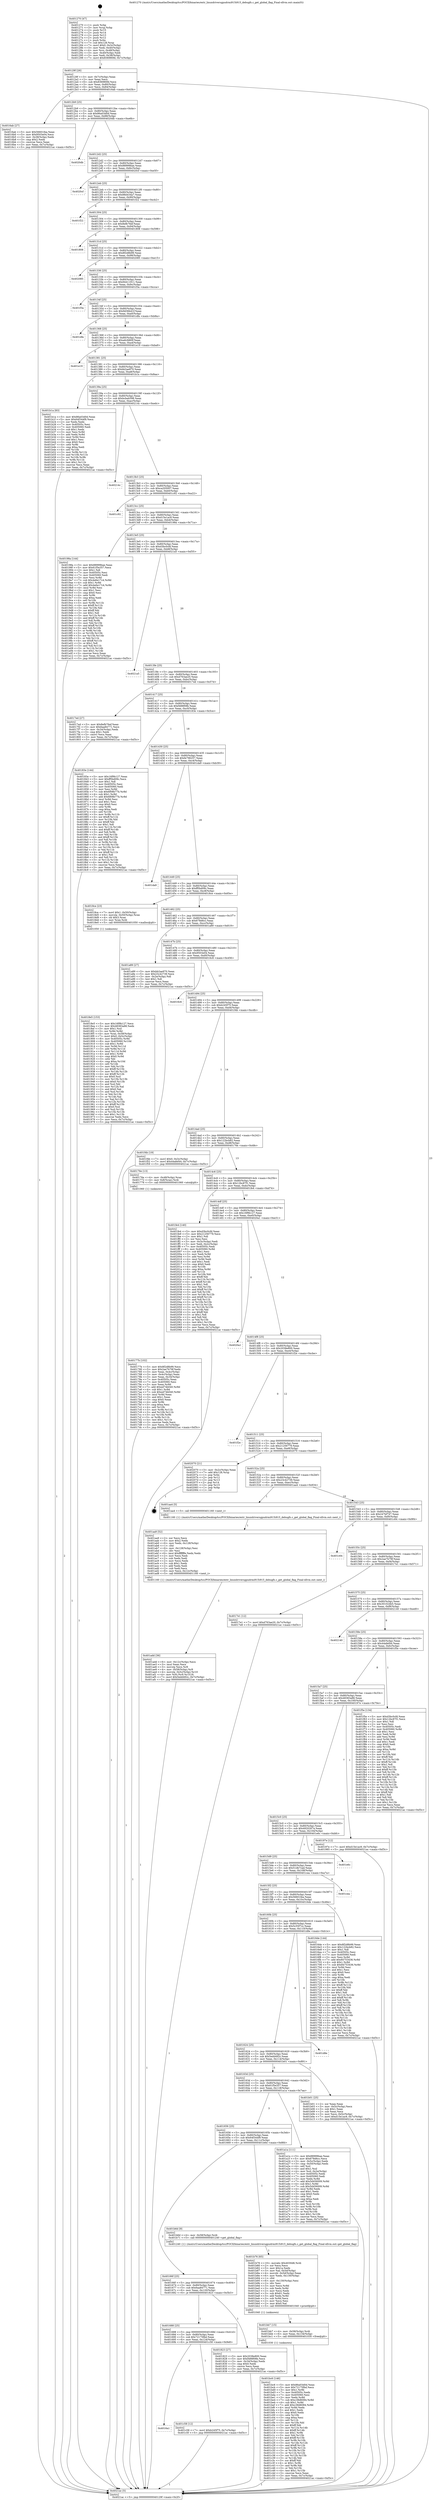digraph "0x401270" {
  label = "0x401270 (/mnt/c/Users/mathe/Desktop/tcc/POCII/binaries/extr_linuxdriversgpudrmi915i915_debugfs.c_get_global_flag_Final-ollvm.out::main(0))"
  labelloc = "t"
  node[shape=record]

  Entry [label="",width=0.3,height=0.3,shape=circle,fillcolor=black,style=filled]
  "0x40129f" [label="{
     0x40129f [26]\l
     | [instrs]\l
     &nbsp;&nbsp;0x40129f \<+3\>: mov -0x7c(%rbp),%eax\l
     &nbsp;&nbsp;0x4012a2 \<+2\>: mov %eax,%ecx\l
     &nbsp;&nbsp;0x4012a4 \<+6\>: sub $0x836980fd,%ecx\l
     &nbsp;&nbsp;0x4012aa \<+3\>: mov %eax,-0x80(%rbp)\l
     &nbsp;&nbsp;0x4012ad \<+6\>: mov %ecx,-0x84(%rbp)\l
     &nbsp;&nbsp;0x4012b3 \<+6\>: je 00000000004016ab \<main+0x43b\>\l
  }"]
  "0x4016ab" [label="{
     0x4016ab [27]\l
     | [instrs]\l
     &nbsp;&nbsp;0x4016ab \<+5\>: mov $0x56601fea,%eax\l
     &nbsp;&nbsp;0x4016b0 \<+5\>: mov $0x9503e04,%ecx\l
     &nbsp;&nbsp;0x4016b5 \<+3\>: mov -0x38(%rbp),%edx\l
     &nbsp;&nbsp;0x4016b8 \<+3\>: cmp $0x2,%edx\l
     &nbsp;&nbsp;0x4016bb \<+3\>: cmovne %ecx,%eax\l
     &nbsp;&nbsp;0x4016be \<+3\>: mov %eax,-0x7c(%rbp)\l
     &nbsp;&nbsp;0x4016c1 \<+5\>: jmp 00000000004021ac \<main+0xf3c\>\l
  }"]
  "0x4012b9" [label="{
     0x4012b9 [25]\l
     | [instrs]\l
     &nbsp;&nbsp;0x4012b9 \<+5\>: jmp 00000000004012be \<main+0x4e\>\l
     &nbsp;&nbsp;0x4012be \<+3\>: mov -0x80(%rbp),%eax\l
     &nbsp;&nbsp;0x4012c1 \<+5\>: sub $0x86a03d0d,%eax\l
     &nbsp;&nbsp;0x4012c6 \<+6\>: mov %eax,-0x88(%rbp)\l
     &nbsp;&nbsp;0x4012cc \<+6\>: je 00000000004020db \<main+0xe6b\>\l
  }"]
  "0x4021ac" [label="{
     0x4021ac [5]\l
     | [instrs]\l
     &nbsp;&nbsp;0x4021ac \<+5\>: jmp 000000000040129f \<main+0x2f\>\l
  }"]
  "0x401270" [label="{
     0x401270 [47]\l
     | [instrs]\l
     &nbsp;&nbsp;0x401270 \<+1\>: push %rbp\l
     &nbsp;&nbsp;0x401271 \<+3\>: mov %rsp,%rbp\l
     &nbsp;&nbsp;0x401274 \<+2\>: push %r15\l
     &nbsp;&nbsp;0x401276 \<+2\>: push %r14\l
     &nbsp;&nbsp;0x401278 \<+2\>: push %r13\l
     &nbsp;&nbsp;0x40127a \<+2\>: push %r12\l
     &nbsp;&nbsp;0x40127c \<+1\>: push %rbx\l
     &nbsp;&nbsp;0x40127d \<+7\>: sub $0x128,%rsp\l
     &nbsp;&nbsp;0x401284 \<+7\>: movl $0x0,-0x3c(%rbp)\l
     &nbsp;&nbsp;0x40128b \<+3\>: mov %edi,-0x40(%rbp)\l
     &nbsp;&nbsp;0x40128e \<+4\>: mov %rsi,-0x48(%rbp)\l
     &nbsp;&nbsp;0x401292 \<+3\>: mov -0x40(%rbp),%edi\l
     &nbsp;&nbsp;0x401295 \<+3\>: mov %edi,-0x38(%rbp)\l
     &nbsp;&nbsp;0x401298 \<+7\>: movl $0x836980fd,-0x7c(%rbp)\l
  }"]
  Exit [label="",width=0.3,height=0.3,shape=circle,fillcolor=black,style=filled,peripheries=2]
  "0x4020db" [label="{
     0x4020db\l
  }", style=dashed]
  "0x4012d2" [label="{
     0x4012d2 [25]\l
     | [instrs]\l
     &nbsp;&nbsp;0x4012d2 \<+5\>: jmp 00000000004012d7 \<main+0x67\>\l
     &nbsp;&nbsp;0x4012d7 \<+3\>: mov -0x80(%rbp),%eax\l
     &nbsp;&nbsp;0x4012da \<+5\>: sub $0x88999bae,%eax\l
     &nbsp;&nbsp;0x4012df \<+6\>: mov %eax,-0x8c(%rbp)\l
     &nbsp;&nbsp;0x4012e5 \<+6\>: je 00000000004020cf \<main+0xe5f\>\l
  }"]
  "0x4016a1" [label="{
     0x4016a1\l
  }", style=dashed]
  "0x4020cf" [label="{
     0x4020cf\l
  }", style=dashed]
  "0x4012eb" [label="{
     0x4012eb [25]\l
     | [instrs]\l
     &nbsp;&nbsp;0x4012eb \<+5\>: jmp 00000000004012f0 \<main+0x80\>\l
     &nbsp;&nbsp;0x4012f0 \<+3\>: mov -0x80(%rbp),%eax\l
     &nbsp;&nbsp;0x4012f3 \<+5\>: sub $0x88d434a7,%eax\l
     &nbsp;&nbsp;0x4012f8 \<+6\>: mov %eax,-0x90(%rbp)\l
     &nbsp;&nbsp;0x4012fe \<+6\>: je 0000000000401f22 \<main+0xcb2\>\l
  }"]
  "0x401c58" [label="{
     0x401c58 [12]\l
     | [instrs]\l
     &nbsp;&nbsp;0x401c58 \<+7\>: movl $0xb245f75,-0x7c(%rbp)\l
     &nbsp;&nbsp;0x401c5f \<+5\>: jmp 00000000004021ac \<main+0xf3c\>\l
  }"]
  "0x401f22" [label="{
     0x401f22\l
  }", style=dashed]
  "0x401304" [label="{
     0x401304 [25]\l
     | [instrs]\l
     &nbsp;&nbsp;0x401304 \<+5\>: jmp 0000000000401309 \<main+0x99\>\l
     &nbsp;&nbsp;0x401309 \<+3\>: mov -0x80(%rbp),%eax\l
     &nbsp;&nbsp;0x40130c \<+5\>: sub $0x8efb76ef,%eax\l
     &nbsp;&nbsp;0x401311 \<+6\>: mov %eax,-0x94(%rbp)\l
     &nbsp;&nbsp;0x401317 \<+6\>: je 0000000000401808 \<main+0x598\>\l
  }"]
  "0x401bc6" [label="{
     0x401bc6 [146]\l
     | [instrs]\l
     &nbsp;&nbsp;0x401bc6 \<+5\>: mov $0x86a03d0d,%eax\l
     &nbsp;&nbsp;0x401bcb \<+5\>: mov $0x72175fbd,%ecx\l
     &nbsp;&nbsp;0x401bd0 \<+3\>: mov $0x1,%r9b\l
     &nbsp;&nbsp;0x401bd3 \<+7\>: mov 0x40505c,%edx\l
     &nbsp;&nbsp;0x401bda \<+7\>: mov 0x405060,%esi\l
     &nbsp;&nbsp;0x401be1 \<+3\>: mov %edx,%r8d\l
     &nbsp;&nbsp;0x401be4 \<+7\>: sub $0xc38d6084,%r8d\l
     &nbsp;&nbsp;0x401beb \<+4\>: sub $0x1,%r8d\l
     &nbsp;&nbsp;0x401bef \<+7\>: add $0xc38d6084,%r8d\l
     &nbsp;&nbsp;0x401bf6 \<+4\>: imul %r8d,%edx\l
     &nbsp;&nbsp;0x401bfa \<+3\>: and $0x1,%edx\l
     &nbsp;&nbsp;0x401bfd \<+3\>: cmp $0x0,%edx\l
     &nbsp;&nbsp;0x401c00 \<+4\>: sete %r10b\l
     &nbsp;&nbsp;0x401c04 \<+3\>: cmp $0xa,%esi\l
     &nbsp;&nbsp;0x401c07 \<+4\>: setl %r11b\l
     &nbsp;&nbsp;0x401c0b \<+3\>: mov %r10b,%bl\l
     &nbsp;&nbsp;0x401c0e \<+3\>: xor $0xff,%bl\l
     &nbsp;&nbsp;0x401c11 \<+3\>: mov %r11b,%r14b\l
     &nbsp;&nbsp;0x401c14 \<+4\>: xor $0xff,%r14b\l
     &nbsp;&nbsp;0x401c18 \<+4\>: xor $0x1,%r9b\l
     &nbsp;&nbsp;0x401c1c \<+3\>: mov %bl,%r15b\l
     &nbsp;&nbsp;0x401c1f \<+4\>: and $0xff,%r15b\l
     &nbsp;&nbsp;0x401c23 \<+3\>: and %r9b,%r10b\l
     &nbsp;&nbsp;0x401c26 \<+3\>: mov %r14b,%r12b\l
     &nbsp;&nbsp;0x401c29 \<+4\>: and $0xff,%r12b\l
     &nbsp;&nbsp;0x401c2d \<+3\>: and %r9b,%r11b\l
     &nbsp;&nbsp;0x401c30 \<+3\>: or %r10b,%r15b\l
     &nbsp;&nbsp;0x401c33 \<+3\>: or %r11b,%r12b\l
     &nbsp;&nbsp;0x401c36 \<+3\>: xor %r12b,%r15b\l
     &nbsp;&nbsp;0x401c39 \<+3\>: or %r14b,%bl\l
     &nbsp;&nbsp;0x401c3c \<+3\>: xor $0xff,%bl\l
     &nbsp;&nbsp;0x401c3f \<+4\>: or $0x1,%r9b\l
     &nbsp;&nbsp;0x401c43 \<+3\>: and %r9b,%bl\l
     &nbsp;&nbsp;0x401c46 \<+3\>: or %bl,%r15b\l
     &nbsp;&nbsp;0x401c49 \<+4\>: test $0x1,%r15b\l
     &nbsp;&nbsp;0x401c4d \<+3\>: cmovne %ecx,%eax\l
     &nbsp;&nbsp;0x401c50 \<+3\>: mov %eax,-0x7c(%rbp)\l
     &nbsp;&nbsp;0x401c53 \<+5\>: jmp 00000000004021ac \<main+0xf3c\>\l
  }"]
  "0x401808" [label="{
     0x401808\l
  }", style=dashed]
  "0x40131d" [label="{
     0x40131d [25]\l
     | [instrs]\l
     &nbsp;&nbsp;0x40131d \<+5\>: jmp 0000000000401322 \<main+0xb2\>\l
     &nbsp;&nbsp;0x401322 \<+3\>: mov -0x80(%rbp),%eax\l
     &nbsp;&nbsp;0x401325 \<+5\>: sub $0x8f2d8b99,%eax\l
     &nbsp;&nbsp;0x40132a \<+6\>: mov %eax,-0x98(%rbp)\l
     &nbsp;&nbsp;0x401330 \<+6\>: je 0000000000402085 \<main+0xe15\>\l
  }"]
  "0x401bb7" [label="{
     0x401bb7 [15]\l
     | [instrs]\l
     &nbsp;&nbsp;0x401bb7 \<+4\>: mov -0x58(%rbp),%rdi\l
     &nbsp;&nbsp;0x401bbb \<+6\>: mov %eax,-0x134(%rbp)\l
     &nbsp;&nbsp;0x401bc1 \<+5\>: call 0000000000401030 \<free@plt\>\l
     | [calls]\l
     &nbsp;&nbsp;0x401030 \{1\} (unknown)\l
  }"]
  "0x402085" [label="{
     0x402085\l
  }", style=dashed]
  "0x401336" [label="{
     0x401336 [25]\l
     | [instrs]\l
     &nbsp;&nbsp;0x401336 \<+5\>: jmp 000000000040133b \<main+0xcb\>\l
     &nbsp;&nbsp;0x40133b \<+3\>: mov -0x80(%rbp),%eax\l
     &nbsp;&nbsp;0x40133e \<+5\>: sub $0x94411911,%eax\l
     &nbsp;&nbsp;0x401343 \<+6\>: mov %eax,-0x9c(%rbp)\l
     &nbsp;&nbsp;0x401349 \<+6\>: je 0000000000401f3a \<main+0xcca\>\l
  }"]
  "0x401b76" [label="{
     0x401b76 [65]\l
     | [instrs]\l
     &nbsp;&nbsp;0x401b76 \<+10\>: movabs $0x4030d6,%rdi\l
     &nbsp;&nbsp;0x401b80 \<+2\>: xor %ecx,%ecx\l
     &nbsp;&nbsp;0x401b82 \<+5\>: mov $0x1a,%edx\l
     &nbsp;&nbsp;0x401b87 \<+3\>: mov %al,-0x5d(%rbp)\l
     &nbsp;&nbsp;0x401b8a \<+4\>: movsbl -0x5d(%rbp),%eax\l
     &nbsp;&nbsp;0x401b8e \<+6\>: mov %edx,-0x130(%rbp)\l
     &nbsp;&nbsp;0x401b94 \<+1\>: cltd\l
     &nbsp;&nbsp;0x401b95 \<+6\>: mov -0x130(%rbp),%esi\l
     &nbsp;&nbsp;0x401b9b \<+2\>: idiv %esi\l
     &nbsp;&nbsp;0x401b9d \<+3\>: mov %ecx,%r8d\l
     &nbsp;&nbsp;0x401ba0 \<+3\>: sub %edx,%r8d\l
     &nbsp;&nbsp;0x401ba3 \<+2\>: mov %ecx,%edx\l
     &nbsp;&nbsp;0x401ba5 \<+3\>: sub $0x61,%edx\l
     &nbsp;&nbsp;0x401ba8 \<+3\>: add %edx,%r8d\l
     &nbsp;&nbsp;0x401bab \<+3\>: sub %r8d,%ecx\l
     &nbsp;&nbsp;0x401bae \<+2\>: mov %ecx,%esi\l
     &nbsp;&nbsp;0x401bb0 \<+2\>: mov $0x0,%al\l
     &nbsp;&nbsp;0x401bb2 \<+5\>: call 0000000000401040 \<printf@plt\>\l
     | [calls]\l
     &nbsp;&nbsp;0x401040 \{1\} (unknown)\l
  }"]
  "0x401f3a" [label="{
     0x401f3a\l
  }", style=dashed]
  "0x40134f" [label="{
     0x40134f [25]\l
     | [instrs]\l
     &nbsp;&nbsp;0x40134f \<+5\>: jmp 0000000000401354 \<main+0xe4\>\l
     &nbsp;&nbsp;0x401354 \<+3\>: mov -0x80(%rbp),%eax\l
     &nbsp;&nbsp;0x401357 \<+5\>: sub $0x9d36b41f,%eax\l
     &nbsp;&nbsp;0x40135c \<+6\>: mov %eax,-0xa0(%rbp)\l
     &nbsp;&nbsp;0x401362 \<+6\>: je 0000000000401dfa \<main+0xb8a\>\l
  }"]
  "0x401add" [label="{
     0x401add [36]\l
     | [instrs]\l
     &nbsp;&nbsp;0x401add \<+6\>: mov -0x12c(%rbp),%ecx\l
     &nbsp;&nbsp;0x401ae3 \<+3\>: imul %eax,%ecx\l
     &nbsp;&nbsp;0x401ae6 \<+3\>: movslq %ecx,%r8\l
     &nbsp;&nbsp;0x401ae9 \<+4\>: mov -0x58(%rbp),%r9\l
     &nbsp;&nbsp;0x401aed \<+4\>: movslq -0x5c(%rbp),%r10\l
     &nbsp;&nbsp;0x401af1 \<+4\>: mov %r8,(%r9,%r10,8)\l
     &nbsp;&nbsp;0x401af5 \<+7\>: movl $0x5edd492c,-0x7c(%rbp)\l
     &nbsp;&nbsp;0x401afc \<+5\>: jmp 00000000004021ac \<main+0xf3c\>\l
  }"]
  "0x401dfa" [label="{
     0x401dfa\l
  }", style=dashed]
  "0x401368" [label="{
     0x401368 [25]\l
     | [instrs]\l
     &nbsp;&nbsp;0x401368 \<+5\>: jmp 000000000040136d \<main+0xfd\>\l
     &nbsp;&nbsp;0x40136d \<+3\>: mov -0x80(%rbp),%eax\l
     &nbsp;&nbsp;0x401370 \<+5\>: sub $0xa6cfd60f,%eax\l
     &nbsp;&nbsp;0x401375 \<+6\>: mov %eax,-0xa4(%rbp)\l
     &nbsp;&nbsp;0x40137b \<+6\>: je 0000000000401e19 \<main+0xba9\>\l
  }"]
  "0x401aa9" [label="{
     0x401aa9 [52]\l
     | [instrs]\l
     &nbsp;&nbsp;0x401aa9 \<+2\>: xor %ecx,%ecx\l
     &nbsp;&nbsp;0x401aab \<+5\>: mov $0x2,%edx\l
     &nbsp;&nbsp;0x401ab0 \<+6\>: mov %edx,-0x128(%rbp)\l
     &nbsp;&nbsp;0x401ab6 \<+1\>: cltd\l
     &nbsp;&nbsp;0x401ab7 \<+6\>: mov -0x128(%rbp),%esi\l
     &nbsp;&nbsp;0x401abd \<+2\>: idiv %esi\l
     &nbsp;&nbsp;0x401abf \<+6\>: imul $0xfffffffe,%edx,%edx\l
     &nbsp;&nbsp;0x401ac5 \<+2\>: mov %ecx,%edi\l
     &nbsp;&nbsp;0x401ac7 \<+2\>: sub %edx,%edi\l
     &nbsp;&nbsp;0x401ac9 \<+2\>: mov %ecx,%edx\l
     &nbsp;&nbsp;0x401acb \<+3\>: sub $0x1,%edx\l
     &nbsp;&nbsp;0x401ace \<+2\>: add %edx,%edi\l
     &nbsp;&nbsp;0x401ad0 \<+2\>: sub %edi,%ecx\l
     &nbsp;&nbsp;0x401ad2 \<+6\>: mov %ecx,-0x12c(%rbp)\l
     &nbsp;&nbsp;0x401ad8 \<+5\>: call 0000000000401160 \<next_i\>\l
     | [calls]\l
     &nbsp;&nbsp;0x401160 \{1\} (/mnt/c/Users/mathe/Desktop/tcc/POCII/binaries/extr_linuxdriversgpudrmi915i915_debugfs.c_get_global_flag_Final-ollvm.out::next_i)\l
  }"]
  "0x401e19" [label="{
     0x401e19\l
  }", style=dashed]
  "0x401381" [label="{
     0x401381 [25]\l
     | [instrs]\l
     &nbsp;&nbsp;0x401381 \<+5\>: jmp 0000000000401386 \<main+0x116\>\l
     &nbsp;&nbsp;0x401386 \<+3\>: mov -0x80(%rbp),%eax\l
     &nbsp;&nbsp;0x401389 \<+5\>: sub $0xbb2ae970,%eax\l
     &nbsp;&nbsp;0x40138e \<+6\>: mov %eax,-0xa8(%rbp)\l
     &nbsp;&nbsp;0x401394 \<+6\>: je 0000000000401b1a \<main+0x8aa\>\l
  }"]
  "0x4018e5" [label="{
     0x4018e5 [153]\l
     | [instrs]\l
     &nbsp;&nbsp;0x4018e5 \<+5\>: mov $0x16f9b127,%ecx\l
     &nbsp;&nbsp;0x4018ea \<+5\>: mov $0x48383a88,%edx\l
     &nbsp;&nbsp;0x4018ef \<+3\>: mov $0x1,%sil\l
     &nbsp;&nbsp;0x4018f2 \<+3\>: xor %r8d,%r8d\l
     &nbsp;&nbsp;0x4018f5 \<+4\>: mov %rax,-0x58(%rbp)\l
     &nbsp;&nbsp;0x4018f9 \<+7\>: movl $0x0,-0x5c(%rbp)\l
     &nbsp;&nbsp;0x401900 \<+8\>: mov 0x40505c,%r9d\l
     &nbsp;&nbsp;0x401908 \<+8\>: mov 0x405060,%r10d\l
     &nbsp;&nbsp;0x401910 \<+4\>: sub $0x1,%r8d\l
     &nbsp;&nbsp;0x401914 \<+3\>: mov %r9d,%r11d\l
     &nbsp;&nbsp;0x401917 \<+3\>: add %r8d,%r11d\l
     &nbsp;&nbsp;0x40191a \<+4\>: imul %r11d,%r9d\l
     &nbsp;&nbsp;0x40191e \<+4\>: and $0x1,%r9d\l
     &nbsp;&nbsp;0x401922 \<+4\>: cmp $0x0,%r9d\l
     &nbsp;&nbsp;0x401926 \<+3\>: sete %bl\l
     &nbsp;&nbsp;0x401929 \<+4\>: cmp $0xa,%r10d\l
     &nbsp;&nbsp;0x40192d \<+4\>: setl %r14b\l
     &nbsp;&nbsp;0x401931 \<+3\>: mov %bl,%r15b\l
     &nbsp;&nbsp;0x401934 \<+4\>: xor $0xff,%r15b\l
     &nbsp;&nbsp;0x401938 \<+3\>: mov %r14b,%r12b\l
     &nbsp;&nbsp;0x40193b \<+4\>: xor $0xff,%r12b\l
     &nbsp;&nbsp;0x40193f \<+4\>: xor $0x0,%sil\l
     &nbsp;&nbsp;0x401943 \<+3\>: mov %r15b,%r13b\l
     &nbsp;&nbsp;0x401946 \<+4\>: and $0x0,%r13b\l
     &nbsp;&nbsp;0x40194a \<+3\>: and %sil,%bl\l
     &nbsp;&nbsp;0x40194d \<+3\>: mov %r12b,%al\l
     &nbsp;&nbsp;0x401950 \<+2\>: and $0x0,%al\l
     &nbsp;&nbsp;0x401952 \<+3\>: and %sil,%r14b\l
     &nbsp;&nbsp;0x401955 \<+3\>: or %bl,%r13b\l
     &nbsp;&nbsp;0x401958 \<+3\>: or %r14b,%al\l
     &nbsp;&nbsp;0x40195b \<+3\>: xor %al,%r13b\l
     &nbsp;&nbsp;0x40195e \<+3\>: or %r12b,%r15b\l
     &nbsp;&nbsp;0x401961 \<+4\>: xor $0xff,%r15b\l
     &nbsp;&nbsp;0x401965 \<+4\>: or $0x0,%sil\l
     &nbsp;&nbsp;0x401969 \<+3\>: and %sil,%r15b\l
     &nbsp;&nbsp;0x40196c \<+3\>: or %r15b,%r13b\l
     &nbsp;&nbsp;0x40196f \<+4\>: test $0x1,%r13b\l
     &nbsp;&nbsp;0x401973 \<+3\>: cmovne %edx,%ecx\l
     &nbsp;&nbsp;0x401976 \<+3\>: mov %ecx,-0x7c(%rbp)\l
     &nbsp;&nbsp;0x401979 \<+5\>: jmp 00000000004021ac \<main+0xf3c\>\l
  }"]
  "0x401b1a" [label="{
     0x401b1a [83]\l
     | [instrs]\l
     &nbsp;&nbsp;0x401b1a \<+5\>: mov $0x86a03d0d,%eax\l
     &nbsp;&nbsp;0x401b1f \<+5\>: mov $0x64f344f9,%ecx\l
     &nbsp;&nbsp;0x401b24 \<+2\>: xor %edx,%edx\l
     &nbsp;&nbsp;0x401b26 \<+7\>: mov 0x40505c,%esi\l
     &nbsp;&nbsp;0x401b2d \<+7\>: mov 0x405060,%edi\l
     &nbsp;&nbsp;0x401b34 \<+3\>: sub $0x1,%edx\l
     &nbsp;&nbsp;0x401b37 \<+3\>: mov %esi,%r8d\l
     &nbsp;&nbsp;0x401b3a \<+3\>: add %edx,%r8d\l
     &nbsp;&nbsp;0x401b3d \<+4\>: imul %r8d,%esi\l
     &nbsp;&nbsp;0x401b41 \<+3\>: and $0x1,%esi\l
     &nbsp;&nbsp;0x401b44 \<+3\>: cmp $0x0,%esi\l
     &nbsp;&nbsp;0x401b47 \<+4\>: sete %r9b\l
     &nbsp;&nbsp;0x401b4b \<+3\>: cmp $0xa,%edi\l
     &nbsp;&nbsp;0x401b4e \<+4\>: setl %r10b\l
     &nbsp;&nbsp;0x401b52 \<+3\>: mov %r9b,%r11b\l
     &nbsp;&nbsp;0x401b55 \<+3\>: and %r10b,%r11b\l
     &nbsp;&nbsp;0x401b58 \<+3\>: xor %r10b,%r9b\l
     &nbsp;&nbsp;0x401b5b \<+3\>: or %r9b,%r11b\l
     &nbsp;&nbsp;0x401b5e \<+4\>: test $0x1,%r11b\l
     &nbsp;&nbsp;0x401b62 \<+3\>: cmovne %ecx,%eax\l
     &nbsp;&nbsp;0x401b65 \<+3\>: mov %eax,-0x7c(%rbp)\l
     &nbsp;&nbsp;0x401b68 \<+5\>: jmp 00000000004021ac \<main+0xf3c\>\l
  }"]
  "0x40139a" [label="{
     0x40139a [25]\l
     | [instrs]\l
     &nbsp;&nbsp;0x40139a \<+5\>: jmp 000000000040139f \<main+0x12f\>\l
     &nbsp;&nbsp;0x40139f \<+3\>: mov -0x80(%rbp),%eax\l
     &nbsp;&nbsp;0x4013a2 \<+5\>: sub $0xbcbeb598,%eax\l
     &nbsp;&nbsp;0x4013a7 \<+6\>: mov %eax,-0xac(%rbp)\l
     &nbsp;&nbsp;0x4013ad \<+6\>: je 000000000040214c \<main+0xedc\>\l
  }"]
  "0x401688" [label="{
     0x401688 [25]\l
     | [instrs]\l
     &nbsp;&nbsp;0x401688 \<+5\>: jmp 000000000040168d \<main+0x41d\>\l
     &nbsp;&nbsp;0x40168d \<+3\>: mov -0x80(%rbp),%eax\l
     &nbsp;&nbsp;0x401690 \<+5\>: sub $0x72175fbd,%eax\l
     &nbsp;&nbsp;0x401695 \<+6\>: mov %eax,-0x124(%rbp)\l
     &nbsp;&nbsp;0x40169b \<+6\>: je 0000000000401c58 \<main+0x9e8\>\l
  }"]
  "0x40214c" [label="{
     0x40214c\l
  }", style=dashed]
  "0x4013b3" [label="{
     0x4013b3 [25]\l
     | [instrs]\l
     &nbsp;&nbsp;0x4013b3 \<+5\>: jmp 00000000004013b8 \<main+0x148\>\l
     &nbsp;&nbsp;0x4013b8 \<+3\>: mov -0x80(%rbp),%eax\l
     &nbsp;&nbsp;0x4013bb \<+5\>: sub $0xca205007,%eax\l
     &nbsp;&nbsp;0x4013c0 \<+6\>: mov %eax,-0xb0(%rbp)\l
     &nbsp;&nbsp;0x4013c6 \<+6\>: je 0000000000401c92 \<main+0xa22\>\l
  }"]
  "0x401823" [label="{
     0x401823 [27]\l
     | [instrs]\l
     &nbsp;&nbsp;0x401823 \<+5\>: mov $0x2038e800,%eax\l
     &nbsp;&nbsp;0x401828 \<+5\>: mov $0xf488f08b,%ecx\l
     &nbsp;&nbsp;0x40182d \<+3\>: mov -0x34(%rbp),%edx\l
     &nbsp;&nbsp;0x401830 \<+3\>: cmp $0x0,%edx\l
     &nbsp;&nbsp;0x401833 \<+3\>: cmove %ecx,%eax\l
     &nbsp;&nbsp;0x401836 \<+3\>: mov %eax,-0x7c(%rbp)\l
     &nbsp;&nbsp;0x401839 \<+5\>: jmp 00000000004021ac \<main+0xf3c\>\l
  }"]
  "0x401c92" [label="{
     0x401c92\l
  }", style=dashed]
  "0x4013cc" [label="{
     0x4013cc [25]\l
     | [instrs]\l
     &nbsp;&nbsp;0x4013cc \<+5\>: jmp 00000000004013d1 \<main+0x161\>\l
     &nbsp;&nbsp;0x4013d1 \<+3\>: mov -0x80(%rbp),%eax\l
     &nbsp;&nbsp;0x4013d4 \<+5\>: sub $0xd15e1ac9,%eax\l
     &nbsp;&nbsp;0x4013d9 \<+6\>: mov %eax,-0xb4(%rbp)\l
     &nbsp;&nbsp;0x4013df \<+6\>: je 000000000040198a \<main+0x71a\>\l
  }"]
  "0x40166f" [label="{
     0x40166f [25]\l
     | [instrs]\l
     &nbsp;&nbsp;0x40166f \<+5\>: jmp 0000000000401674 \<main+0x404\>\l
     &nbsp;&nbsp;0x401674 \<+3\>: mov -0x80(%rbp),%eax\l
     &nbsp;&nbsp;0x401677 \<+5\>: sub $0x6aa84771,%eax\l
     &nbsp;&nbsp;0x40167c \<+6\>: mov %eax,-0x120(%rbp)\l
     &nbsp;&nbsp;0x401682 \<+6\>: je 0000000000401823 \<main+0x5b3\>\l
  }"]
  "0x40198a" [label="{
     0x40198a [144]\l
     | [instrs]\l
     &nbsp;&nbsp;0x40198a \<+5\>: mov $0x88999bae,%eax\l
     &nbsp;&nbsp;0x40198f \<+5\>: mov $0x61f5e357,%ecx\l
     &nbsp;&nbsp;0x401994 \<+2\>: mov $0x1,%dl\l
     &nbsp;&nbsp;0x401996 \<+7\>: mov 0x40505c,%esi\l
     &nbsp;&nbsp;0x40199d \<+7\>: mov 0x405060,%edi\l
     &nbsp;&nbsp;0x4019a4 \<+3\>: mov %esi,%r8d\l
     &nbsp;&nbsp;0x4019a7 \<+7\>: sub $0x4e6e17c4,%r8d\l
     &nbsp;&nbsp;0x4019ae \<+4\>: sub $0x1,%r8d\l
     &nbsp;&nbsp;0x4019b2 \<+7\>: add $0x4e6e17c4,%r8d\l
     &nbsp;&nbsp;0x4019b9 \<+4\>: imul %r8d,%esi\l
     &nbsp;&nbsp;0x4019bd \<+3\>: and $0x1,%esi\l
     &nbsp;&nbsp;0x4019c0 \<+3\>: cmp $0x0,%esi\l
     &nbsp;&nbsp;0x4019c3 \<+4\>: sete %r9b\l
     &nbsp;&nbsp;0x4019c7 \<+3\>: cmp $0xa,%edi\l
     &nbsp;&nbsp;0x4019ca \<+4\>: setl %r10b\l
     &nbsp;&nbsp;0x4019ce \<+3\>: mov %r9b,%r11b\l
     &nbsp;&nbsp;0x4019d1 \<+4\>: xor $0xff,%r11b\l
     &nbsp;&nbsp;0x4019d5 \<+3\>: mov %r10b,%bl\l
     &nbsp;&nbsp;0x4019d8 \<+3\>: xor $0xff,%bl\l
     &nbsp;&nbsp;0x4019db \<+3\>: xor $0x1,%dl\l
     &nbsp;&nbsp;0x4019de \<+3\>: mov %r11b,%r14b\l
     &nbsp;&nbsp;0x4019e1 \<+4\>: and $0xff,%r14b\l
     &nbsp;&nbsp;0x4019e5 \<+3\>: and %dl,%r9b\l
     &nbsp;&nbsp;0x4019e8 \<+3\>: mov %bl,%r15b\l
     &nbsp;&nbsp;0x4019eb \<+4\>: and $0xff,%r15b\l
     &nbsp;&nbsp;0x4019ef \<+3\>: and %dl,%r10b\l
     &nbsp;&nbsp;0x4019f2 \<+3\>: or %r9b,%r14b\l
     &nbsp;&nbsp;0x4019f5 \<+3\>: or %r10b,%r15b\l
     &nbsp;&nbsp;0x4019f8 \<+3\>: xor %r15b,%r14b\l
     &nbsp;&nbsp;0x4019fb \<+3\>: or %bl,%r11b\l
     &nbsp;&nbsp;0x4019fe \<+4\>: xor $0xff,%r11b\l
     &nbsp;&nbsp;0x401a02 \<+3\>: or $0x1,%dl\l
     &nbsp;&nbsp;0x401a05 \<+3\>: and %dl,%r11b\l
     &nbsp;&nbsp;0x401a08 \<+3\>: or %r11b,%r14b\l
     &nbsp;&nbsp;0x401a0b \<+4\>: test $0x1,%r14b\l
     &nbsp;&nbsp;0x401a0f \<+3\>: cmovne %ecx,%eax\l
     &nbsp;&nbsp;0x401a12 \<+3\>: mov %eax,-0x7c(%rbp)\l
     &nbsp;&nbsp;0x401a15 \<+5\>: jmp 00000000004021ac \<main+0xf3c\>\l
  }"]
  "0x4013e5" [label="{
     0x4013e5 [25]\l
     | [instrs]\l
     &nbsp;&nbsp;0x4013e5 \<+5\>: jmp 00000000004013ea \<main+0x17a\>\l
     &nbsp;&nbsp;0x4013ea \<+3\>: mov -0x80(%rbp),%eax\l
     &nbsp;&nbsp;0x4013ed \<+5\>: sub $0xd3bc0cfd,%eax\l
     &nbsp;&nbsp;0x4013f2 \<+6\>: mov %eax,-0xb8(%rbp)\l
     &nbsp;&nbsp;0x4013f8 \<+6\>: je 00000000004021a5 \<main+0xf35\>\l
  }"]
  "0x401b6d" [label="{
     0x401b6d [9]\l
     | [instrs]\l
     &nbsp;&nbsp;0x401b6d \<+4\>: mov -0x58(%rbp),%rdi\l
     &nbsp;&nbsp;0x401b71 \<+5\>: call 0000000000401240 \<get_global_flag\>\l
     | [calls]\l
     &nbsp;&nbsp;0x401240 \{1\} (/mnt/c/Users/mathe/Desktop/tcc/POCII/binaries/extr_linuxdriversgpudrmi915i915_debugfs.c_get_global_flag_Final-ollvm.out::get_global_flag)\l
  }"]
  "0x4021a5" [label="{
     0x4021a5\l
  }", style=dashed]
  "0x4013fe" [label="{
     0x4013fe [25]\l
     | [instrs]\l
     &nbsp;&nbsp;0x4013fe \<+5\>: jmp 0000000000401403 \<main+0x193\>\l
     &nbsp;&nbsp;0x401403 \<+3\>: mov -0x80(%rbp),%eax\l
     &nbsp;&nbsp;0x401406 \<+5\>: sub $0xd763ae20,%eax\l
     &nbsp;&nbsp;0x40140b \<+6\>: mov %eax,-0xbc(%rbp)\l
     &nbsp;&nbsp;0x401411 \<+6\>: je 00000000004017ed \<main+0x57d\>\l
  }"]
  "0x401656" [label="{
     0x401656 [25]\l
     | [instrs]\l
     &nbsp;&nbsp;0x401656 \<+5\>: jmp 000000000040165b \<main+0x3eb\>\l
     &nbsp;&nbsp;0x40165b \<+3\>: mov -0x80(%rbp),%eax\l
     &nbsp;&nbsp;0x40165e \<+5\>: sub $0x64f344f9,%eax\l
     &nbsp;&nbsp;0x401663 \<+6\>: mov %eax,-0x11c(%rbp)\l
     &nbsp;&nbsp;0x401669 \<+6\>: je 0000000000401b6d \<main+0x8fd\>\l
  }"]
  "0x4017ed" [label="{
     0x4017ed [27]\l
     | [instrs]\l
     &nbsp;&nbsp;0x4017ed \<+5\>: mov $0x8efb76ef,%eax\l
     &nbsp;&nbsp;0x4017f2 \<+5\>: mov $0x6aa84771,%ecx\l
     &nbsp;&nbsp;0x4017f7 \<+3\>: mov -0x34(%rbp),%edx\l
     &nbsp;&nbsp;0x4017fa \<+3\>: cmp $0x1,%edx\l
     &nbsp;&nbsp;0x4017fd \<+3\>: cmovl %ecx,%eax\l
     &nbsp;&nbsp;0x401800 \<+3\>: mov %eax,-0x7c(%rbp)\l
     &nbsp;&nbsp;0x401803 \<+5\>: jmp 00000000004021ac \<main+0xf3c\>\l
  }"]
  "0x401417" [label="{
     0x401417 [25]\l
     | [instrs]\l
     &nbsp;&nbsp;0x401417 \<+5\>: jmp 000000000040141c \<main+0x1ac\>\l
     &nbsp;&nbsp;0x40141c \<+3\>: mov -0x80(%rbp),%eax\l
     &nbsp;&nbsp;0x40141f \<+5\>: sub $0xf488f08b,%eax\l
     &nbsp;&nbsp;0x401424 \<+6\>: mov %eax,-0xc0(%rbp)\l
     &nbsp;&nbsp;0x40142a \<+6\>: je 000000000040183e \<main+0x5ce\>\l
  }"]
  "0x401a1a" [label="{
     0x401a1a [111]\l
     | [instrs]\l
     &nbsp;&nbsp;0x401a1a \<+5\>: mov $0x88999bae,%eax\l
     &nbsp;&nbsp;0x401a1f \<+5\>: mov $0x678d6cc,%ecx\l
     &nbsp;&nbsp;0x401a24 \<+3\>: mov -0x5c(%rbp),%edx\l
     &nbsp;&nbsp;0x401a27 \<+3\>: cmp -0x50(%rbp),%edx\l
     &nbsp;&nbsp;0x401a2a \<+4\>: setl %sil\l
     &nbsp;&nbsp;0x401a2e \<+4\>: and $0x1,%sil\l
     &nbsp;&nbsp;0x401a32 \<+4\>: mov %sil,-0x2e(%rbp)\l
     &nbsp;&nbsp;0x401a36 \<+7\>: mov 0x40505c,%edx\l
     &nbsp;&nbsp;0x401a3d \<+7\>: mov 0x405060,%edi\l
     &nbsp;&nbsp;0x401a44 \<+3\>: mov %edx,%r8d\l
     &nbsp;&nbsp;0x401a47 \<+7\>: add $0x5d456009,%r8d\l
     &nbsp;&nbsp;0x401a4e \<+4\>: sub $0x1,%r8d\l
     &nbsp;&nbsp;0x401a52 \<+7\>: sub $0x5d456009,%r8d\l
     &nbsp;&nbsp;0x401a59 \<+4\>: imul %r8d,%edx\l
     &nbsp;&nbsp;0x401a5d \<+3\>: and $0x1,%edx\l
     &nbsp;&nbsp;0x401a60 \<+3\>: cmp $0x0,%edx\l
     &nbsp;&nbsp;0x401a63 \<+4\>: sete %sil\l
     &nbsp;&nbsp;0x401a67 \<+3\>: cmp $0xa,%edi\l
     &nbsp;&nbsp;0x401a6a \<+4\>: setl %r9b\l
     &nbsp;&nbsp;0x401a6e \<+3\>: mov %sil,%r10b\l
     &nbsp;&nbsp;0x401a71 \<+3\>: and %r9b,%r10b\l
     &nbsp;&nbsp;0x401a74 \<+3\>: xor %r9b,%sil\l
     &nbsp;&nbsp;0x401a77 \<+3\>: or %sil,%r10b\l
     &nbsp;&nbsp;0x401a7a \<+4\>: test $0x1,%r10b\l
     &nbsp;&nbsp;0x401a7e \<+3\>: cmovne %ecx,%eax\l
     &nbsp;&nbsp;0x401a81 \<+3\>: mov %eax,-0x7c(%rbp)\l
     &nbsp;&nbsp;0x401a84 \<+5\>: jmp 00000000004021ac \<main+0xf3c\>\l
  }"]
  "0x40183e" [label="{
     0x40183e [144]\l
     | [instrs]\l
     &nbsp;&nbsp;0x40183e \<+5\>: mov $0x16f9b127,%eax\l
     &nbsp;&nbsp;0x401843 \<+5\>: mov $0xff5bd09c,%ecx\l
     &nbsp;&nbsp;0x401848 \<+2\>: mov $0x1,%dl\l
     &nbsp;&nbsp;0x40184a \<+7\>: mov 0x40505c,%esi\l
     &nbsp;&nbsp;0x401851 \<+7\>: mov 0x405060,%edi\l
     &nbsp;&nbsp;0x401858 \<+3\>: mov %esi,%r8d\l
     &nbsp;&nbsp;0x40185b \<+7\>: sub $0x6f08b77b,%r8d\l
     &nbsp;&nbsp;0x401862 \<+4\>: sub $0x1,%r8d\l
     &nbsp;&nbsp;0x401866 \<+7\>: add $0x6f08b77b,%r8d\l
     &nbsp;&nbsp;0x40186d \<+4\>: imul %r8d,%esi\l
     &nbsp;&nbsp;0x401871 \<+3\>: and $0x1,%esi\l
     &nbsp;&nbsp;0x401874 \<+3\>: cmp $0x0,%esi\l
     &nbsp;&nbsp;0x401877 \<+4\>: sete %r9b\l
     &nbsp;&nbsp;0x40187b \<+3\>: cmp $0xa,%edi\l
     &nbsp;&nbsp;0x40187e \<+4\>: setl %r10b\l
     &nbsp;&nbsp;0x401882 \<+3\>: mov %r9b,%r11b\l
     &nbsp;&nbsp;0x401885 \<+4\>: xor $0xff,%r11b\l
     &nbsp;&nbsp;0x401889 \<+3\>: mov %r10b,%bl\l
     &nbsp;&nbsp;0x40188c \<+3\>: xor $0xff,%bl\l
     &nbsp;&nbsp;0x40188f \<+3\>: xor $0x1,%dl\l
     &nbsp;&nbsp;0x401892 \<+3\>: mov %r11b,%r14b\l
     &nbsp;&nbsp;0x401895 \<+4\>: and $0xff,%r14b\l
     &nbsp;&nbsp;0x401899 \<+3\>: and %dl,%r9b\l
     &nbsp;&nbsp;0x40189c \<+3\>: mov %bl,%r15b\l
     &nbsp;&nbsp;0x40189f \<+4\>: and $0xff,%r15b\l
     &nbsp;&nbsp;0x4018a3 \<+3\>: and %dl,%r10b\l
     &nbsp;&nbsp;0x4018a6 \<+3\>: or %r9b,%r14b\l
     &nbsp;&nbsp;0x4018a9 \<+3\>: or %r10b,%r15b\l
     &nbsp;&nbsp;0x4018ac \<+3\>: xor %r15b,%r14b\l
     &nbsp;&nbsp;0x4018af \<+3\>: or %bl,%r11b\l
     &nbsp;&nbsp;0x4018b2 \<+4\>: xor $0xff,%r11b\l
     &nbsp;&nbsp;0x4018b6 \<+3\>: or $0x1,%dl\l
     &nbsp;&nbsp;0x4018b9 \<+3\>: and %dl,%r11b\l
     &nbsp;&nbsp;0x4018bc \<+3\>: or %r11b,%r14b\l
     &nbsp;&nbsp;0x4018bf \<+4\>: test $0x1,%r14b\l
     &nbsp;&nbsp;0x4018c3 \<+3\>: cmovne %ecx,%eax\l
     &nbsp;&nbsp;0x4018c6 \<+3\>: mov %eax,-0x7c(%rbp)\l
     &nbsp;&nbsp;0x4018c9 \<+5\>: jmp 00000000004021ac \<main+0xf3c\>\l
  }"]
  "0x401430" [label="{
     0x401430 [25]\l
     | [instrs]\l
     &nbsp;&nbsp;0x401430 \<+5\>: jmp 0000000000401435 \<main+0x1c5\>\l
     &nbsp;&nbsp;0x401435 \<+3\>: mov -0x80(%rbp),%eax\l
     &nbsp;&nbsp;0x401438 \<+5\>: sub $0xfe796257,%eax\l
     &nbsp;&nbsp;0x40143d \<+6\>: mov %eax,-0xc4(%rbp)\l
     &nbsp;&nbsp;0x401443 \<+6\>: je 0000000000401da9 \<main+0xb39\>\l
  }"]
  "0x40163d" [label="{
     0x40163d [25]\l
     | [instrs]\l
     &nbsp;&nbsp;0x40163d \<+5\>: jmp 0000000000401642 \<main+0x3d2\>\l
     &nbsp;&nbsp;0x401642 \<+3\>: mov -0x80(%rbp),%eax\l
     &nbsp;&nbsp;0x401645 \<+5\>: sub $0x61f5e357,%eax\l
     &nbsp;&nbsp;0x40164a \<+6\>: mov %eax,-0x118(%rbp)\l
     &nbsp;&nbsp;0x401650 \<+6\>: je 0000000000401a1a \<main+0x7aa\>\l
  }"]
  "0x401da9" [label="{
     0x401da9\l
  }", style=dashed]
  "0x401449" [label="{
     0x401449 [25]\l
     | [instrs]\l
     &nbsp;&nbsp;0x401449 \<+5\>: jmp 000000000040144e \<main+0x1de\>\l
     &nbsp;&nbsp;0x40144e \<+3\>: mov -0x80(%rbp),%eax\l
     &nbsp;&nbsp;0x401451 \<+5\>: sub $0xff5bd09c,%eax\l
     &nbsp;&nbsp;0x401456 \<+6\>: mov %eax,-0xc8(%rbp)\l
     &nbsp;&nbsp;0x40145c \<+6\>: je 00000000004018ce \<main+0x65e\>\l
  }"]
  "0x401b01" [label="{
     0x401b01 [25]\l
     | [instrs]\l
     &nbsp;&nbsp;0x401b01 \<+2\>: xor %eax,%eax\l
     &nbsp;&nbsp;0x401b03 \<+3\>: mov -0x5c(%rbp),%ecx\l
     &nbsp;&nbsp;0x401b06 \<+3\>: sub $0x1,%eax\l
     &nbsp;&nbsp;0x401b09 \<+2\>: sub %eax,%ecx\l
     &nbsp;&nbsp;0x401b0b \<+3\>: mov %ecx,-0x5c(%rbp)\l
     &nbsp;&nbsp;0x401b0e \<+7\>: movl $0xd15e1ac9,-0x7c(%rbp)\l
     &nbsp;&nbsp;0x401b15 \<+5\>: jmp 00000000004021ac \<main+0xf3c\>\l
  }"]
  "0x4018ce" [label="{
     0x4018ce [23]\l
     | [instrs]\l
     &nbsp;&nbsp;0x4018ce \<+7\>: movl $0x1,-0x50(%rbp)\l
     &nbsp;&nbsp;0x4018d5 \<+4\>: movslq -0x50(%rbp),%rax\l
     &nbsp;&nbsp;0x4018d9 \<+4\>: shl $0x3,%rax\l
     &nbsp;&nbsp;0x4018dd \<+3\>: mov %rax,%rdi\l
     &nbsp;&nbsp;0x4018e0 \<+5\>: call 0000000000401050 \<malloc@plt\>\l
     | [calls]\l
     &nbsp;&nbsp;0x401050 \{1\} (unknown)\l
  }"]
  "0x401462" [label="{
     0x401462 [25]\l
     | [instrs]\l
     &nbsp;&nbsp;0x401462 \<+5\>: jmp 0000000000401467 \<main+0x1f7\>\l
     &nbsp;&nbsp;0x401467 \<+3\>: mov -0x80(%rbp),%eax\l
     &nbsp;&nbsp;0x40146a \<+5\>: sub $0x678d6cc,%eax\l
     &nbsp;&nbsp;0x40146f \<+6\>: mov %eax,-0xcc(%rbp)\l
     &nbsp;&nbsp;0x401475 \<+6\>: je 0000000000401a89 \<main+0x819\>\l
  }"]
  "0x401624" [label="{
     0x401624 [25]\l
     | [instrs]\l
     &nbsp;&nbsp;0x401624 \<+5\>: jmp 0000000000401629 \<main+0x3b9\>\l
     &nbsp;&nbsp;0x401629 \<+3\>: mov -0x80(%rbp),%eax\l
     &nbsp;&nbsp;0x40162c \<+5\>: sub $0x5edd492c,%eax\l
     &nbsp;&nbsp;0x401631 \<+6\>: mov %eax,-0x114(%rbp)\l
     &nbsp;&nbsp;0x401637 \<+6\>: je 0000000000401b01 \<main+0x891\>\l
  }"]
  "0x401a89" [label="{
     0x401a89 [27]\l
     | [instrs]\l
     &nbsp;&nbsp;0x401a89 \<+5\>: mov $0xbb2ae970,%eax\l
     &nbsp;&nbsp;0x401a8e \<+5\>: mov $0x23c42739,%ecx\l
     &nbsp;&nbsp;0x401a93 \<+3\>: mov -0x2e(%rbp),%dl\l
     &nbsp;&nbsp;0x401a96 \<+3\>: test $0x1,%dl\l
     &nbsp;&nbsp;0x401a99 \<+3\>: cmovne %ecx,%eax\l
     &nbsp;&nbsp;0x401a9c \<+3\>: mov %eax,-0x7c(%rbp)\l
     &nbsp;&nbsp;0x401a9f \<+5\>: jmp 00000000004021ac \<main+0xf3c\>\l
  }"]
  "0x40147b" [label="{
     0x40147b [25]\l
     | [instrs]\l
     &nbsp;&nbsp;0x40147b \<+5\>: jmp 0000000000401480 \<main+0x210\>\l
     &nbsp;&nbsp;0x401480 \<+3\>: mov -0x80(%rbp),%eax\l
     &nbsp;&nbsp;0x401483 \<+5\>: sub $0x9503e04,%eax\l
     &nbsp;&nbsp;0x401488 \<+6\>: mov %eax,-0xd0(%rbp)\l
     &nbsp;&nbsp;0x40148e \<+6\>: je 00000000004016c6 \<main+0x456\>\l
  }"]
  "0x401d8e" [label="{
     0x401d8e\l
  }", style=dashed]
  "0x4016c6" [label="{
     0x4016c6\l
  }", style=dashed]
  "0x401494" [label="{
     0x401494 [25]\l
     | [instrs]\l
     &nbsp;&nbsp;0x401494 \<+5\>: jmp 0000000000401499 \<main+0x229\>\l
     &nbsp;&nbsp;0x401499 \<+3\>: mov -0x80(%rbp),%eax\l
     &nbsp;&nbsp;0x40149c \<+5\>: sub $0xb245f75,%eax\l
     &nbsp;&nbsp;0x4014a1 \<+6\>: mov %eax,-0xd4(%rbp)\l
     &nbsp;&nbsp;0x4014a7 \<+6\>: je 0000000000401f4b \<main+0xcdb\>\l
  }"]
  "0x40177b" [label="{
     0x40177b [102]\l
     | [instrs]\l
     &nbsp;&nbsp;0x40177b \<+5\>: mov $0x8f2d8b99,%ecx\l
     &nbsp;&nbsp;0x401780 \<+5\>: mov $0x2ae7b79f,%edx\l
     &nbsp;&nbsp;0x401785 \<+3\>: mov %eax,-0x4c(%rbp)\l
     &nbsp;&nbsp;0x401788 \<+3\>: mov -0x4c(%rbp),%eax\l
     &nbsp;&nbsp;0x40178b \<+3\>: mov %eax,-0x34(%rbp)\l
     &nbsp;&nbsp;0x40178e \<+7\>: mov 0x40505c,%eax\l
     &nbsp;&nbsp;0x401795 \<+7\>: mov 0x405060,%esi\l
     &nbsp;&nbsp;0x40179c \<+3\>: mov %eax,%r8d\l
     &nbsp;&nbsp;0x40179f \<+7\>: add $0xed74b040,%r8d\l
     &nbsp;&nbsp;0x4017a6 \<+4\>: sub $0x1,%r8d\l
     &nbsp;&nbsp;0x4017aa \<+7\>: sub $0xed74b040,%r8d\l
     &nbsp;&nbsp;0x4017b1 \<+4\>: imul %r8d,%eax\l
     &nbsp;&nbsp;0x4017b5 \<+3\>: and $0x1,%eax\l
     &nbsp;&nbsp;0x4017b8 \<+3\>: cmp $0x0,%eax\l
     &nbsp;&nbsp;0x4017bb \<+4\>: sete %r9b\l
     &nbsp;&nbsp;0x4017bf \<+3\>: cmp $0xa,%esi\l
     &nbsp;&nbsp;0x4017c2 \<+4\>: setl %r10b\l
     &nbsp;&nbsp;0x4017c6 \<+3\>: mov %r9b,%r11b\l
     &nbsp;&nbsp;0x4017c9 \<+3\>: and %r10b,%r11b\l
     &nbsp;&nbsp;0x4017cc \<+3\>: xor %r10b,%r9b\l
     &nbsp;&nbsp;0x4017cf \<+3\>: or %r9b,%r11b\l
     &nbsp;&nbsp;0x4017d2 \<+4\>: test $0x1,%r11b\l
     &nbsp;&nbsp;0x4017d6 \<+3\>: cmovne %edx,%ecx\l
     &nbsp;&nbsp;0x4017d9 \<+3\>: mov %ecx,-0x7c(%rbp)\l
     &nbsp;&nbsp;0x4017dc \<+5\>: jmp 00000000004021ac \<main+0xf3c\>\l
  }"]
  "0x401f4b" [label="{
     0x401f4b [19]\l
     | [instrs]\l
     &nbsp;&nbsp;0x401f4b \<+7\>: movl $0x0,-0x3c(%rbp)\l
     &nbsp;&nbsp;0x401f52 \<+7\>: movl $0x44afef44,-0x7c(%rbp)\l
     &nbsp;&nbsp;0x401f59 \<+5\>: jmp 00000000004021ac \<main+0xf3c\>\l
  }"]
  "0x4014ad" [label="{
     0x4014ad [25]\l
     | [instrs]\l
     &nbsp;&nbsp;0x4014ad \<+5\>: jmp 00000000004014b2 \<main+0x242\>\l
     &nbsp;&nbsp;0x4014b2 \<+3\>: mov -0x80(%rbp),%eax\l
     &nbsp;&nbsp;0x4014b5 \<+5\>: sub $0x122bcb82,%eax\l
     &nbsp;&nbsp;0x4014ba \<+6\>: mov %eax,-0xd8(%rbp)\l
     &nbsp;&nbsp;0x4014c0 \<+6\>: je 000000000040176e \<main+0x4fe\>\l
  }"]
  "0x40160b" [label="{
     0x40160b [25]\l
     | [instrs]\l
     &nbsp;&nbsp;0x40160b \<+5\>: jmp 0000000000401610 \<main+0x3a0\>\l
     &nbsp;&nbsp;0x401610 \<+3\>: mov -0x80(%rbp),%eax\l
     &nbsp;&nbsp;0x401613 \<+5\>: sub $0x5c55f7cc,%eax\l
     &nbsp;&nbsp;0x401618 \<+6\>: mov %eax,-0x110(%rbp)\l
     &nbsp;&nbsp;0x40161e \<+6\>: je 0000000000401d8e \<main+0xb1e\>\l
  }"]
  "0x40176e" [label="{
     0x40176e [13]\l
     | [instrs]\l
     &nbsp;&nbsp;0x40176e \<+4\>: mov -0x48(%rbp),%rax\l
     &nbsp;&nbsp;0x401772 \<+4\>: mov 0x8(%rax),%rdi\l
     &nbsp;&nbsp;0x401776 \<+5\>: call 0000000000401060 \<atoi@plt\>\l
     | [calls]\l
     &nbsp;&nbsp;0x401060 \{1\} (unknown)\l
  }"]
  "0x4014c6" [label="{
     0x4014c6 [25]\l
     | [instrs]\l
     &nbsp;&nbsp;0x4014c6 \<+5\>: jmp 00000000004014cb \<main+0x25b\>\l
     &nbsp;&nbsp;0x4014cb \<+3\>: mov -0x80(%rbp),%eax\l
     &nbsp;&nbsp;0x4014ce \<+5\>: sub $0x12bc87f1,%eax\l
     &nbsp;&nbsp;0x4014d3 \<+6\>: mov %eax,-0xdc(%rbp)\l
     &nbsp;&nbsp;0x4014d9 \<+6\>: je 0000000000401fe4 \<main+0xd74\>\l
  }"]
  "0x4016de" [label="{
     0x4016de [144]\l
     | [instrs]\l
     &nbsp;&nbsp;0x4016de \<+5\>: mov $0x8f2d8b99,%eax\l
     &nbsp;&nbsp;0x4016e3 \<+5\>: mov $0x122bcb82,%ecx\l
     &nbsp;&nbsp;0x4016e8 \<+2\>: mov $0x1,%dl\l
     &nbsp;&nbsp;0x4016ea \<+7\>: mov 0x40505c,%esi\l
     &nbsp;&nbsp;0x4016f1 \<+7\>: mov 0x405060,%edi\l
     &nbsp;&nbsp;0x4016f8 \<+3\>: mov %esi,%r8d\l
     &nbsp;&nbsp;0x4016fb \<+7\>: add $0x84753436,%r8d\l
     &nbsp;&nbsp;0x401702 \<+4\>: sub $0x1,%r8d\l
     &nbsp;&nbsp;0x401706 \<+7\>: sub $0x84753436,%r8d\l
     &nbsp;&nbsp;0x40170d \<+4\>: imul %r8d,%esi\l
     &nbsp;&nbsp;0x401711 \<+3\>: and $0x1,%esi\l
     &nbsp;&nbsp;0x401714 \<+3\>: cmp $0x0,%esi\l
     &nbsp;&nbsp;0x401717 \<+4\>: sete %r9b\l
     &nbsp;&nbsp;0x40171b \<+3\>: cmp $0xa,%edi\l
     &nbsp;&nbsp;0x40171e \<+4\>: setl %r10b\l
     &nbsp;&nbsp;0x401722 \<+3\>: mov %r9b,%r11b\l
     &nbsp;&nbsp;0x401725 \<+4\>: xor $0xff,%r11b\l
     &nbsp;&nbsp;0x401729 \<+3\>: mov %r10b,%bl\l
     &nbsp;&nbsp;0x40172c \<+3\>: xor $0xff,%bl\l
     &nbsp;&nbsp;0x40172f \<+3\>: xor $0x1,%dl\l
     &nbsp;&nbsp;0x401732 \<+3\>: mov %r11b,%r14b\l
     &nbsp;&nbsp;0x401735 \<+4\>: and $0xff,%r14b\l
     &nbsp;&nbsp;0x401739 \<+3\>: and %dl,%r9b\l
     &nbsp;&nbsp;0x40173c \<+3\>: mov %bl,%r15b\l
     &nbsp;&nbsp;0x40173f \<+4\>: and $0xff,%r15b\l
     &nbsp;&nbsp;0x401743 \<+3\>: and %dl,%r10b\l
     &nbsp;&nbsp;0x401746 \<+3\>: or %r9b,%r14b\l
     &nbsp;&nbsp;0x401749 \<+3\>: or %r10b,%r15b\l
     &nbsp;&nbsp;0x40174c \<+3\>: xor %r15b,%r14b\l
     &nbsp;&nbsp;0x40174f \<+3\>: or %bl,%r11b\l
     &nbsp;&nbsp;0x401752 \<+4\>: xor $0xff,%r11b\l
     &nbsp;&nbsp;0x401756 \<+3\>: or $0x1,%dl\l
     &nbsp;&nbsp;0x401759 \<+3\>: and %dl,%r11b\l
     &nbsp;&nbsp;0x40175c \<+3\>: or %r11b,%r14b\l
     &nbsp;&nbsp;0x40175f \<+4\>: test $0x1,%r14b\l
     &nbsp;&nbsp;0x401763 \<+3\>: cmovne %ecx,%eax\l
     &nbsp;&nbsp;0x401766 \<+3\>: mov %eax,-0x7c(%rbp)\l
     &nbsp;&nbsp;0x401769 \<+5\>: jmp 00000000004021ac \<main+0xf3c\>\l
  }"]
  "0x401fe4" [label="{
     0x401fe4 [140]\l
     | [instrs]\l
     &nbsp;&nbsp;0x401fe4 \<+5\>: mov $0xd3bc0cfd,%eax\l
     &nbsp;&nbsp;0x401fe9 \<+5\>: mov $0x21256779,%ecx\l
     &nbsp;&nbsp;0x401fee \<+2\>: mov $0x1,%dl\l
     &nbsp;&nbsp;0x401ff0 \<+2\>: xor %esi,%esi\l
     &nbsp;&nbsp;0x401ff2 \<+3\>: mov -0x3c(%rbp),%edi\l
     &nbsp;&nbsp;0x401ff5 \<+3\>: mov %edi,-0x2c(%rbp)\l
     &nbsp;&nbsp;0x401ff8 \<+7\>: mov 0x40505c,%edi\l
     &nbsp;&nbsp;0x401fff \<+8\>: mov 0x405060,%r8d\l
     &nbsp;&nbsp;0x402007 \<+3\>: sub $0x1,%esi\l
     &nbsp;&nbsp;0x40200a \<+3\>: mov %edi,%r9d\l
     &nbsp;&nbsp;0x40200d \<+3\>: add %esi,%r9d\l
     &nbsp;&nbsp;0x402010 \<+4\>: imul %r9d,%edi\l
     &nbsp;&nbsp;0x402014 \<+3\>: and $0x1,%edi\l
     &nbsp;&nbsp;0x402017 \<+3\>: cmp $0x0,%edi\l
     &nbsp;&nbsp;0x40201a \<+4\>: sete %r10b\l
     &nbsp;&nbsp;0x40201e \<+4\>: cmp $0xa,%r8d\l
     &nbsp;&nbsp;0x402022 \<+4\>: setl %r11b\l
     &nbsp;&nbsp;0x402026 \<+3\>: mov %r10b,%bl\l
     &nbsp;&nbsp;0x402029 \<+3\>: xor $0xff,%bl\l
     &nbsp;&nbsp;0x40202c \<+3\>: mov %r11b,%r14b\l
     &nbsp;&nbsp;0x40202f \<+4\>: xor $0xff,%r14b\l
     &nbsp;&nbsp;0x402033 \<+3\>: xor $0x1,%dl\l
     &nbsp;&nbsp;0x402036 \<+3\>: mov %bl,%r15b\l
     &nbsp;&nbsp;0x402039 \<+4\>: and $0xff,%r15b\l
     &nbsp;&nbsp;0x40203d \<+3\>: and %dl,%r10b\l
     &nbsp;&nbsp;0x402040 \<+3\>: mov %r14b,%r12b\l
     &nbsp;&nbsp;0x402043 \<+4\>: and $0xff,%r12b\l
     &nbsp;&nbsp;0x402047 \<+3\>: and %dl,%r11b\l
     &nbsp;&nbsp;0x40204a \<+3\>: or %r10b,%r15b\l
     &nbsp;&nbsp;0x40204d \<+3\>: or %r11b,%r12b\l
     &nbsp;&nbsp;0x402050 \<+3\>: xor %r12b,%r15b\l
     &nbsp;&nbsp;0x402053 \<+3\>: or %r14b,%bl\l
     &nbsp;&nbsp;0x402056 \<+3\>: xor $0xff,%bl\l
     &nbsp;&nbsp;0x402059 \<+3\>: or $0x1,%dl\l
     &nbsp;&nbsp;0x40205c \<+2\>: and %dl,%bl\l
     &nbsp;&nbsp;0x40205e \<+3\>: or %bl,%r15b\l
     &nbsp;&nbsp;0x402061 \<+4\>: test $0x1,%r15b\l
     &nbsp;&nbsp;0x402065 \<+3\>: cmovne %ecx,%eax\l
     &nbsp;&nbsp;0x402068 \<+3\>: mov %eax,-0x7c(%rbp)\l
     &nbsp;&nbsp;0x40206b \<+5\>: jmp 00000000004021ac \<main+0xf3c\>\l
  }"]
  "0x4014df" [label="{
     0x4014df [25]\l
     | [instrs]\l
     &nbsp;&nbsp;0x4014df \<+5\>: jmp 00000000004014e4 \<main+0x274\>\l
     &nbsp;&nbsp;0x4014e4 \<+3\>: mov -0x80(%rbp),%eax\l
     &nbsp;&nbsp;0x4014e7 \<+5\>: sub $0x16f9b127,%eax\l
     &nbsp;&nbsp;0x4014ec \<+6\>: mov %eax,-0xe0(%rbp)\l
     &nbsp;&nbsp;0x4014f2 \<+6\>: je 00000000004020a1 \<main+0xe31\>\l
  }"]
  "0x4015f2" [label="{
     0x4015f2 [25]\l
     | [instrs]\l
     &nbsp;&nbsp;0x4015f2 \<+5\>: jmp 00000000004015f7 \<main+0x387\>\l
     &nbsp;&nbsp;0x4015f7 \<+3\>: mov -0x80(%rbp),%eax\l
     &nbsp;&nbsp;0x4015fa \<+5\>: sub $0x56601fea,%eax\l
     &nbsp;&nbsp;0x4015ff \<+6\>: mov %eax,-0x10c(%rbp)\l
     &nbsp;&nbsp;0x401605 \<+6\>: je 00000000004016de \<main+0x46e\>\l
  }"]
  "0x4020a1" [label="{
     0x4020a1\l
  }", style=dashed]
  "0x4014f8" [label="{
     0x4014f8 [25]\l
     | [instrs]\l
     &nbsp;&nbsp;0x4014f8 \<+5\>: jmp 00000000004014fd \<main+0x28d\>\l
     &nbsp;&nbsp;0x4014fd \<+3\>: mov -0x80(%rbp),%eax\l
     &nbsp;&nbsp;0x401500 \<+5\>: sub $0x2038e800,%eax\l
     &nbsp;&nbsp;0x401505 \<+6\>: mov %eax,-0xe4(%rbp)\l
     &nbsp;&nbsp;0x40150b \<+6\>: je 0000000000401f2e \<main+0xcbe\>\l
  }"]
  "0x401cea" [label="{
     0x401cea\l
  }", style=dashed]
  "0x401f2e" [label="{
     0x401f2e\l
  }", style=dashed]
  "0x401511" [label="{
     0x401511 [25]\l
     | [instrs]\l
     &nbsp;&nbsp;0x401511 \<+5\>: jmp 0000000000401516 \<main+0x2a6\>\l
     &nbsp;&nbsp;0x401516 \<+3\>: mov -0x80(%rbp),%eax\l
     &nbsp;&nbsp;0x401519 \<+5\>: sub $0x21256779,%eax\l
     &nbsp;&nbsp;0x40151e \<+6\>: mov %eax,-0xe8(%rbp)\l
     &nbsp;&nbsp;0x401524 \<+6\>: je 0000000000402070 \<main+0xe00\>\l
  }"]
  "0x4015d9" [label="{
     0x4015d9 [25]\l
     | [instrs]\l
     &nbsp;&nbsp;0x4015d9 \<+5\>: jmp 00000000004015de \<main+0x36e\>\l
     &nbsp;&nbsp;0x4015de \<+3\>: mov -0x80(%rbp),%eax\l
     &nbsp;&nbsp;0x4015e1 \<+5\>: sub $0x51db7cad,%eax\l
     &nbsp;&nbsp;0x4015e6 \<+6\>: mov %eax,-0x108(%rbp)\l
     &nbsp;&nbsp;0x4015ec \<+6\>: je 0000000000401cea \<main+0xa7a\>\l
  }"]
  "0x402070" [label="{
     0x402070 [21]\l
     | [instrs]\l
     &nbsp;&nbsp;0x402070 \<+3\>: mov -0x2c(%rbp),%eax\l
     &nbsp;&nbsp;0x402073 \<+7\>: add $0x128,%rsp\l
     &nbsp;&nbsp;0x40207a \<+1\>: pop %rbx\l
     &nbsp;&nbsp;0x40207b \<+2\>: pop %r12\l
     &nbsp;&nbsp;0x40207d \<+2\>: pop %r13\l
     &nbsp;&nbsp;0x40207f \<+2\>: pop %r14\l
     &nbsp;&nbsp;0x402081 \<+2\>: pop %r15\l
     &nbsp;&nbsp;0x402083 \<+1\>: pop %rbp\l
     &nbsp;&nbsp;0x402084 \<+1\>: ret\l
  }"]
  "0x40152a" [label="{
     0x40152a [25]\l
     | [instrs]\l
     &nbsp;&nbsp;0x40152a \<+5\>: jmp 000000000040152f \<main+0x2bf\>\l
     &nbsp;&nbsp;0x40152f \<+3\>: mov -0x80(%rbp),%eax\l
     &nbsp;&nbsp;0x401532 \<+5\>: sub $0x23c42739,%eax\l
     &nbsp;&nbsp;0x401537 \<+6\>: mov %eax,-0xec(%rbp)\l
     &nbsp;&nbsp;0x40153d \<+6\>: je 0000000000401aa4 \<main+0x834\>\l
  }"]
  "0x401e6c" [label="{
     0x401e6c\l
  }", style=dashed]
  "0x401aa4" [label="{
     0x401aa4 [5]\l
     | [instrs]\l
     &nbsp;&nbsp;0x401aa4 \<+5\>: call 0000000000401160 \<next_i\>\l
     | [calls]\l
     &nbsp;&nbsp;0x401160 \{1\} (/mnt/c/Users/mathe/Desktop/tcc/POCII/binaries/extr_linuxdriversgpudrmi915i915_debugfs.c_get_global_flag_Final-ollvm.out::next_i)\l
  }"]
  "0x401543" [label="{
     0x401543 [25]\l
     | [instrs]\l
     &nbsp;&nbsp;0x401543 \<+5\>: jmp 0000000000401548 \<main+0x2d8\>\l
     &nbsp;&nbsp;0x401548 \<+3\>: mov -0x80(%rbp),%eax\l
     &nbsp;&nbsp;0x40154b \<+5\>: sub $0x247bf747,%eax\l
     &nbsp;&nbsp;0x401550 \<+6\>: mov %eax,-0xf0(%rbp)\l
     &nbsp;&nbsp;0x401556 \<+6\>: je 0000000000401c64 \<main+0x9f4\>\l
  }"]
  "0x4015c0" [label="{
     0x4015c0 [25]\l
     | [instrs]\l
     &nbsp;&nbsp;0x4015c0 \<+5\>: jmp 00000000004015c5 \<main+0x355\>\l
     &nbsp;&nbsp;0x4015c5 \<+3\>: mov -0x80(%rbp),%eax\l
     &nbsp;&nbsp;0x4015c8 \<+5\>: sub $0x4920267a,%eax\l
     &nbsp;&nbsp;0x4015cd \<+6\>: mov %eax,-0x104(%rbp)\l
     &nbsp;&nbsp;0x4015d3 \<+6\>: je 0000000000401e6c \<main+0xbfc\>\l
  }"]
  "0x401c64" [label="{
     0x401c64\l
  }", style=dashed]
  "0x40155c" [label="{
     0x40155c [25]\l
     | [instrs]\l
     &nbsp;&nbsp;0x40155c \<+5\>: jmp 0000000000401561 \<main+0x2f1\>\l
     &nbsp;&nbsp;0x401561 \<+3\>: mov -0x80(%rbp),%eax\l
     &nbsp;&nbsp;0x401564 \<+5\>: sub $0x2ae7b79f,%eax\l
     &nbsp;&nbsp;0x401569 \<+6\>: mov %eax,-0xf4(%rbp)\l
     &nbsp;&nbsp;0x40156f \<+6\>: je 00000000004017e1 \<main+0x571\>\l
  }"]
  "0x40197e" [label="{
     0x40197e [12]\l
     | [instrs]\l
     &nbsp;&nbsp;0x40197e \<+7\>: movl $0xd15e1ac9,-0x7c(%rbp)\l
     &nbsp;&nbsp;0x401985 \<+5\>: jmp 00000000004021ac \<main+0xf3c\>\l
  }"]
  "0x4017e1" [label="{
     0x4017e1 [12]\l
     | [instrs]\l
     &nbsp;&nbsp;0x4017e1 \<+7\>: movl $0xd763ae20,-0x7c(%rbp)\l
     &nbsp;&nbsp;0x4017e8 \<+5\>: jmp 00000000004021ac \<main+0xf3c\>\l
  }"]
  "0x401575" [label="{
     0x401575 [25]\l
     | [instrs]\l
     &nbsp;&nbsp;0x401575 \<+5\>: jmp 000000000040157a \<main+0x30a\>\l
     &nbsp;&nbsp;0x40157a \<+3\>: mov -0x80(%rbp),%eax\l
     &nbsp;&nbsp;0x40157d \<+5\>: sub $0x301024b5,%eax\l
     &nbsp;&nbsp;0x401582 \<+6\>: mov %eax,-0xf8(%rbp)\l
     &nbsp;&nbsp;0x401588 \<+6\>: je 0000000000402140 \<main+0xed0\>\l
  }"]
  "0x4015a7" [label="{
     0x4015a7 [25]\l
     | [instrs]\l
     &nbsp;&nbsp;0x4015a7 \<+5\>: jmp 00000000004015ac \<main+0x33c\>\l
     &nbsp;&nbsp;0x4015ac \<+3\>: mov -0x80(%rbp),%eax\l
     &nbsp;&nbsp;0x4015af \<+5\>: sub $0x48383a88,%eax\l
     &nbsp;&nbsp;0x4015b4 \<+6\>: mov %eax,-0x100(%rbp)\l
     &nbsp;&nbsp;0x4015ba \<+6\>: je 000000000040197e \<main+0x70e\>\l
  }"]
  "0x402140" [label="{
     0x402140\l
  }", style=dashed]
  "0x40158e" [label="{
     0x40158e [25]\l
     | [instrs]\l
     &nbsp;&nbsp;0x40158e \<+5\>: jmp 0000000000401593 \<main+0x323\>\l
     &nbsp;&nbsp;0x401593 \<+3\>: mov -0x80(%rbp),%eax\l
     &nbsp;&nbsp;0x401596 \<+5\>: sub $0x44afef44,%eax\l
     &nbsp;&nbsp;0x40159b \<+6\>: mov %eax,-0xfc(%rbp)\l
     &nbsp;&nbsp;0x4015a1 \<+6\>: je 0000000000401f5e \<main+0xcee\>\l
  }"]
  "0x401f5e" [label="{
     0x401f5e [134]\l
     | [instrs]\l
     &nbsp;&nbsp;0x401f5e \<+5\>: mov $0xd3bc0cfd,%eax\l
     &nbsp;&nbsp;0x401f63 \<+5\>: mov $0x12bc87f1,%ecx\l
     &nbsp;&nbsp;0x401f68 \<+2\>: mov $0x1,%dl\l
     &nbsp;&nbsp;0x401f6a \<+2\>: xor %esi,%esi\l
     &nbsp;&nbsp;0x401f6c \<+7\>: mov 0x40505c,%edi\l
     &nbsp;&nbsp;0x401f73 \<+8\>: mov 0x405060,%r8d\l
     &nbsp;&nbsp;0x401f7b \<+3\>: sub $0x1,%esi\l
     &nbsp;&nbsp;0x401f7e \<+3\>: mov %edi,%r9d\l
     &nbsp;&nbsp;0x401f81 \<+3\>: add %esi,%r9d\l
     &nbsp;&nbsp;0x401f84 \<+4\>: imul %r9d,%edi\l
     &nbsp;&nbsp;0x401f88 \<+3\>: and $0x1,%edi\l
     &nbsp;&nbsp;0x401f8b \<+3\>: cmp $0x0,%edi\l
     &nbsp;&nbsp;0x401f8e \<+4\>: sete %r10b\l
     &nbsp;&nbsp;0x401f92 \<+4\>: cmp $0xa,%r8d\l
     &nbsp;&nbsp;0x401f96 \<+4\>: setl %r11b\l
     &nbsp;&nbsp;0x401f9a \<+3\>: mov %r10b,%bl\l
     &nbsp;&nbsp;0x401f9d \<+3\>: xor $0xff,%bl\l
     &nbsp;&nbsp;0x401fa0 \<+3\>: mov %r11b,%r14b\l
     &nbsp;&nbsp;0x401fa3 \<+4\>: xor $0xff,%r14b\l
     &nbsp;&nbsp;0x401fa7 \<+3\>: xor $0x1,%dl\l
     &nbsp;&nbsp;0x401faa \<+3\>: mov %bl,%r15b\l
     &nbsp;&nbsp;0x401fad \<+4\>: and $0xff,%r15b\l
     &nbsp;&nbsp;0x401fb1 \<+3\>: and %dl,%r10b\l
     &nbsp;&nbsp;0x401fb4 \<+3\>: mov %r14b,%r12b\l
     &nbsp;&nbsp;0x401fb7 \<+4\>: and $0xff,%r12b\l
     &nbsp;&nbsp;0x401fbb \<+3\>: and %dl,%r11b\l
     &nbsp;&nbsp;0x401fbe \<+3\>: or %r10b,%r15b\l
     &nbsp;&nbsp;0x401fc1 \<+3\>: or %r11b,%r12b\l
     &nbsp;&nbsp;0x401fc4 \<+3\>: xor %r12b,%r15b\l
     &nbsp;&nbsp;0x401fc7 \<+3\>: or %r14b,%bl\l
     &nbsp;&nbsp;0x401fca \<+3\>: xor $0xff,%bl\l
     &nbsp;&nbsp;0x401fcd \<+3\>: or $0x1,%dl\l
     &nbsp;&nbsp;0x401fd0 \<+2\>: and %dl,%bl\l
     &nbsp;&nbsp;0x401fd2 \<+3\>: or %bl,%r15b\l
     &nbsp;&nbsp;0x401fd5 \<+4\>: test $0x1,%r15b\l
     &nbsp;&nbsp;0x401fd9 \<+3\>: cmovne %ecx,%eax\l
     &nbsp;&nbsp;0x401fdc \<+3\>: mov %eax,-0x7c(%rbp)\l
     &nbsp;&nbsp;0x401fdf \<+5\>: jmp 00000000004021ac \<main+0xf3c\>\l
  }"]
  Entry -> "0x401270" [label=" 1"]
  "0x40129f" -> "0x4016ab" [label=" 1"]
  "0x40129f" -> "0x4012b9" [label=" 23"]
  "0x4016ab" -> "0x4021ac" [label=" 1"]
  "0x401270" -> "0x40129f" [label=" 1"]
  "0x4021ac" -> "0x40129f" [label=" 23"]
  "0x402070" -> Exit [label=" 1"]
  "0x4012b9" -> "0x4020db" [label=" 0"]
  "0x4012b9" -> "0x4012d2" [label=" 23"]
  "0x401fe4" -> "0x4021ac" [label=" 1"]
  "0x4012d2" -> "0x4020cf" [label=" 0"]
  "0x4012d2" -> "0x4012eb" [label=" 23"]
  "0x401f5e" -> "0x4021ac" [label=" 1"]
  "0x4012eb" -> "0x401f22" [label=" 0"]
  "0x4012eb" -> "0x401304" [label=" 23"]
  "0x401f4b" -> "0x4021ac" [label=" 1"]
  "0x401304" -> "0x401808" [label=" 0"]
  "0x401304" -> "0x40131d" [label=" 23"]
  "0x401688" -> "0x4016a1" [label=" 0"]
  "0x40131d" -> "0x402085" [label=" 0"]
  "0x40131d" -> "0x401336" [label=" 23"]
  "0x401688" -> "0x401c58" [label=" 1"]
  "0x401336" -> "0x401f3a" [label=" 0"]
  "0x401336" -> "0x40134f" [label=" 23"]
  "0x401c58" -> "0x4021ac" [label=" 1"]
  "0x40134f" -> "0x401dfa" [label=" 0"]
  "0x40134f" -> "0x401368" [label=" 23"]
  "0x401bc6" -> "0x4021ac" [label=" 1"]
  "0x401368" -> "0x401e19" [label=" 0"]
  "0x401368" -> "0x401381" [label=" 23"]
  "0x401bb7" -> "0x401bc6" [label=" 1"]
  "0x401381" -> "0x401b1a" [label=" 1"]
  "0x401381" -> "0x40139a" [label=" 22"]
  "0x401b76" -> "0x401bb7" [label=" 1"]
  "0x40139a" -> "0x40214c" [label=" 0"]
  "0x40139a" -> "0x4013b3" [label=" 22"]
  "0x401b6d" -> "0x401b76" [label=" 1"]
  "0x4013b3" -> "0x401c92" [label=" 0"]
  "0x4013b3" -> "0x4013cc" [label=" 22"]
  "0x401b1a" -> "0x4021ac" [label=" 1"]
  "0x4013cc" -> "0x40198a" [label=" 2"]
  "0x4013cc" -> "0x4013e5" [label=" 20"]
  "0x401add" -> "0x4021ac" [label=" 1"]
  "0x4013e5" -> "0x4021a5" [label=" 0"]
  "0x4013e5" -> "0x4013fe" [label=" 20"]
  "0x401aa9" -> "0x401add" [label=" 1"]
  "0x4013fe" -> "0x4017ed" [label=" 1"]
  "0x4013fe" -> "0x401417" [label=" 19"]
  "0x401a89" -> "0x4021ac" [label=" 2"]
  "0x401417" -> "0x40183e" [label=" 1"]
  "0x401417" -> "0x401430" [label=" 18"]
  "0x401a1a" -> "0x4021ac" [label=" 2"]
  "0x401430" -> "0x401da9" [label=" 0"]
  "0x401430" -> "0x401449" [label=" 18"]
  "0x40197e" -> "0x4021ac" [label=" 1"]
  "0x401449" -> "0x4018ce" [label=" 1"]
  "0x401449" -> "0x401462" [label=" 17"]
  "0x4018e5" -> "0x4021ac" [label=" 1"]
  "0x401462" -> "0x401a89" [label=" 2"]
  "0x401462" -> "0x40147b" [label=" 15"]
  "0x40183e" -> "0x4021ac" [label=" 1"]
  "0x40147b" -> "0x4016c6" [label=" 0"]
  "0x40147b" -> "0x401494" [label=" 15"]
  "0x401823" -> "0x4021ac" [label=" 1"]
  "0x401494" -> "0x401f4b" [label=" 1"]
  "0x401494" -> "0x4014ad" [label=" 14"]
  "0x40166f" -> "0x401823" [label=" 1"]
  "0x4014ad" -> "0x40176e" [label=" 1"]
  "0x4014ad" -> "0x4014c6" [label=" 13"]
  "0x401b01" -> "0x4021ac" [label=" 1"]
  "0x4014c6" -> "0x401fe4" [label=" 1"]
  "0x4014c6" -> "0x4014df" [label=" 12"]
  "0x401656" -> "0x40166f" [label=" 2"]
  "0x4014df" -> "0x4020a1" [label=" 0"]
  "0x4014df" -> "0x4014f8" [label=" 12"]
  "0x401aa4" -> "0x401aa9" [label=" 1"]
  "0x4014f8" -> "0x401f2e" [label=" 0"]
  "0x4014f8" -> "0x401511" [label=" 12"]
  "0x40163d" -> "0x401656" [label=" 3"]
  "0x401511" -> "0x402070" [label=" 1"]
  "0x401511" -> "0x40152a" [label=" 11"]
  "0x40198a" -> "0x4021ac" [label=" 2"]
  "0x40152a" -> "0x401aa4" [label=" 1"]
  "0x40152a" -> "0x401543" [label=" 10"]
  "0x401624" -> "0x40163d" [label=" 5"]
  "0x401543" -> "0x401c64" [label=" 0"]
  "0x401543" -> "0x40155c" [label=" 10"]
  "0x4018ce" -> "0x4018e5" [label=" 1"]
  "0x40155c" -> "0x4017e1" [label=" 1"]
  "0x40155c" -> "0x401575" [label=" 9"]
  "0x40160b" -> "0x401624" [label=" 6"]
  "0x401575" -> "0x402140" [label=" 0"]
  "0x401575" -> "0x40158e" [label=" 9"]
  "0x40166f" -> "0x401688" [label=" 1"]
  "0x40158e" -> "0x401f5e" [label=" 1"]
  "0x40158e" -> "0x4015a7" [label=" 8"]
  "0x40160b" -> "0x401d8e" [label=" 0"]
  "0x4015a7" -> "0x40197e" [label=" 1"]
  "0x4015a7" -> "0x4015c0" [label=" 7"]
  "0x401624" -> "0x401b01" [label=" 1"]
  "0x4015c0" -> "0x401e6c" [label=" 0"]
  "0x4015c0" -> "0x4015d9" [label=" 7"]
  "0x40163d" -> "0x401a1a" [label=" 2"]
  "0x4015d9" -> "0x401cea" [label=" 0"]
  "0x4015d9" -> "0x4015f2" [label=" 7"]
  "0x401656" -> "0x401b6d" [label=" 1"]
  "0x4015f2" -> "0x4016de" [label=" 1"]
  "0x4015f2" -> "0x40160b" [label=" 6"]
  "0x4016de" -> "0x4021ac" [label=" 1"]
  "0x40176e" -> "0x40177b" [label=" 1"]
  "0x40177b" -> "0x4021ac" [label=" 1"]
  "0x4017e1" -> "0x4021ac" [label=" 1"]
  "0x4017ed" -> "0x4021ac" [label=" 1"]
}
